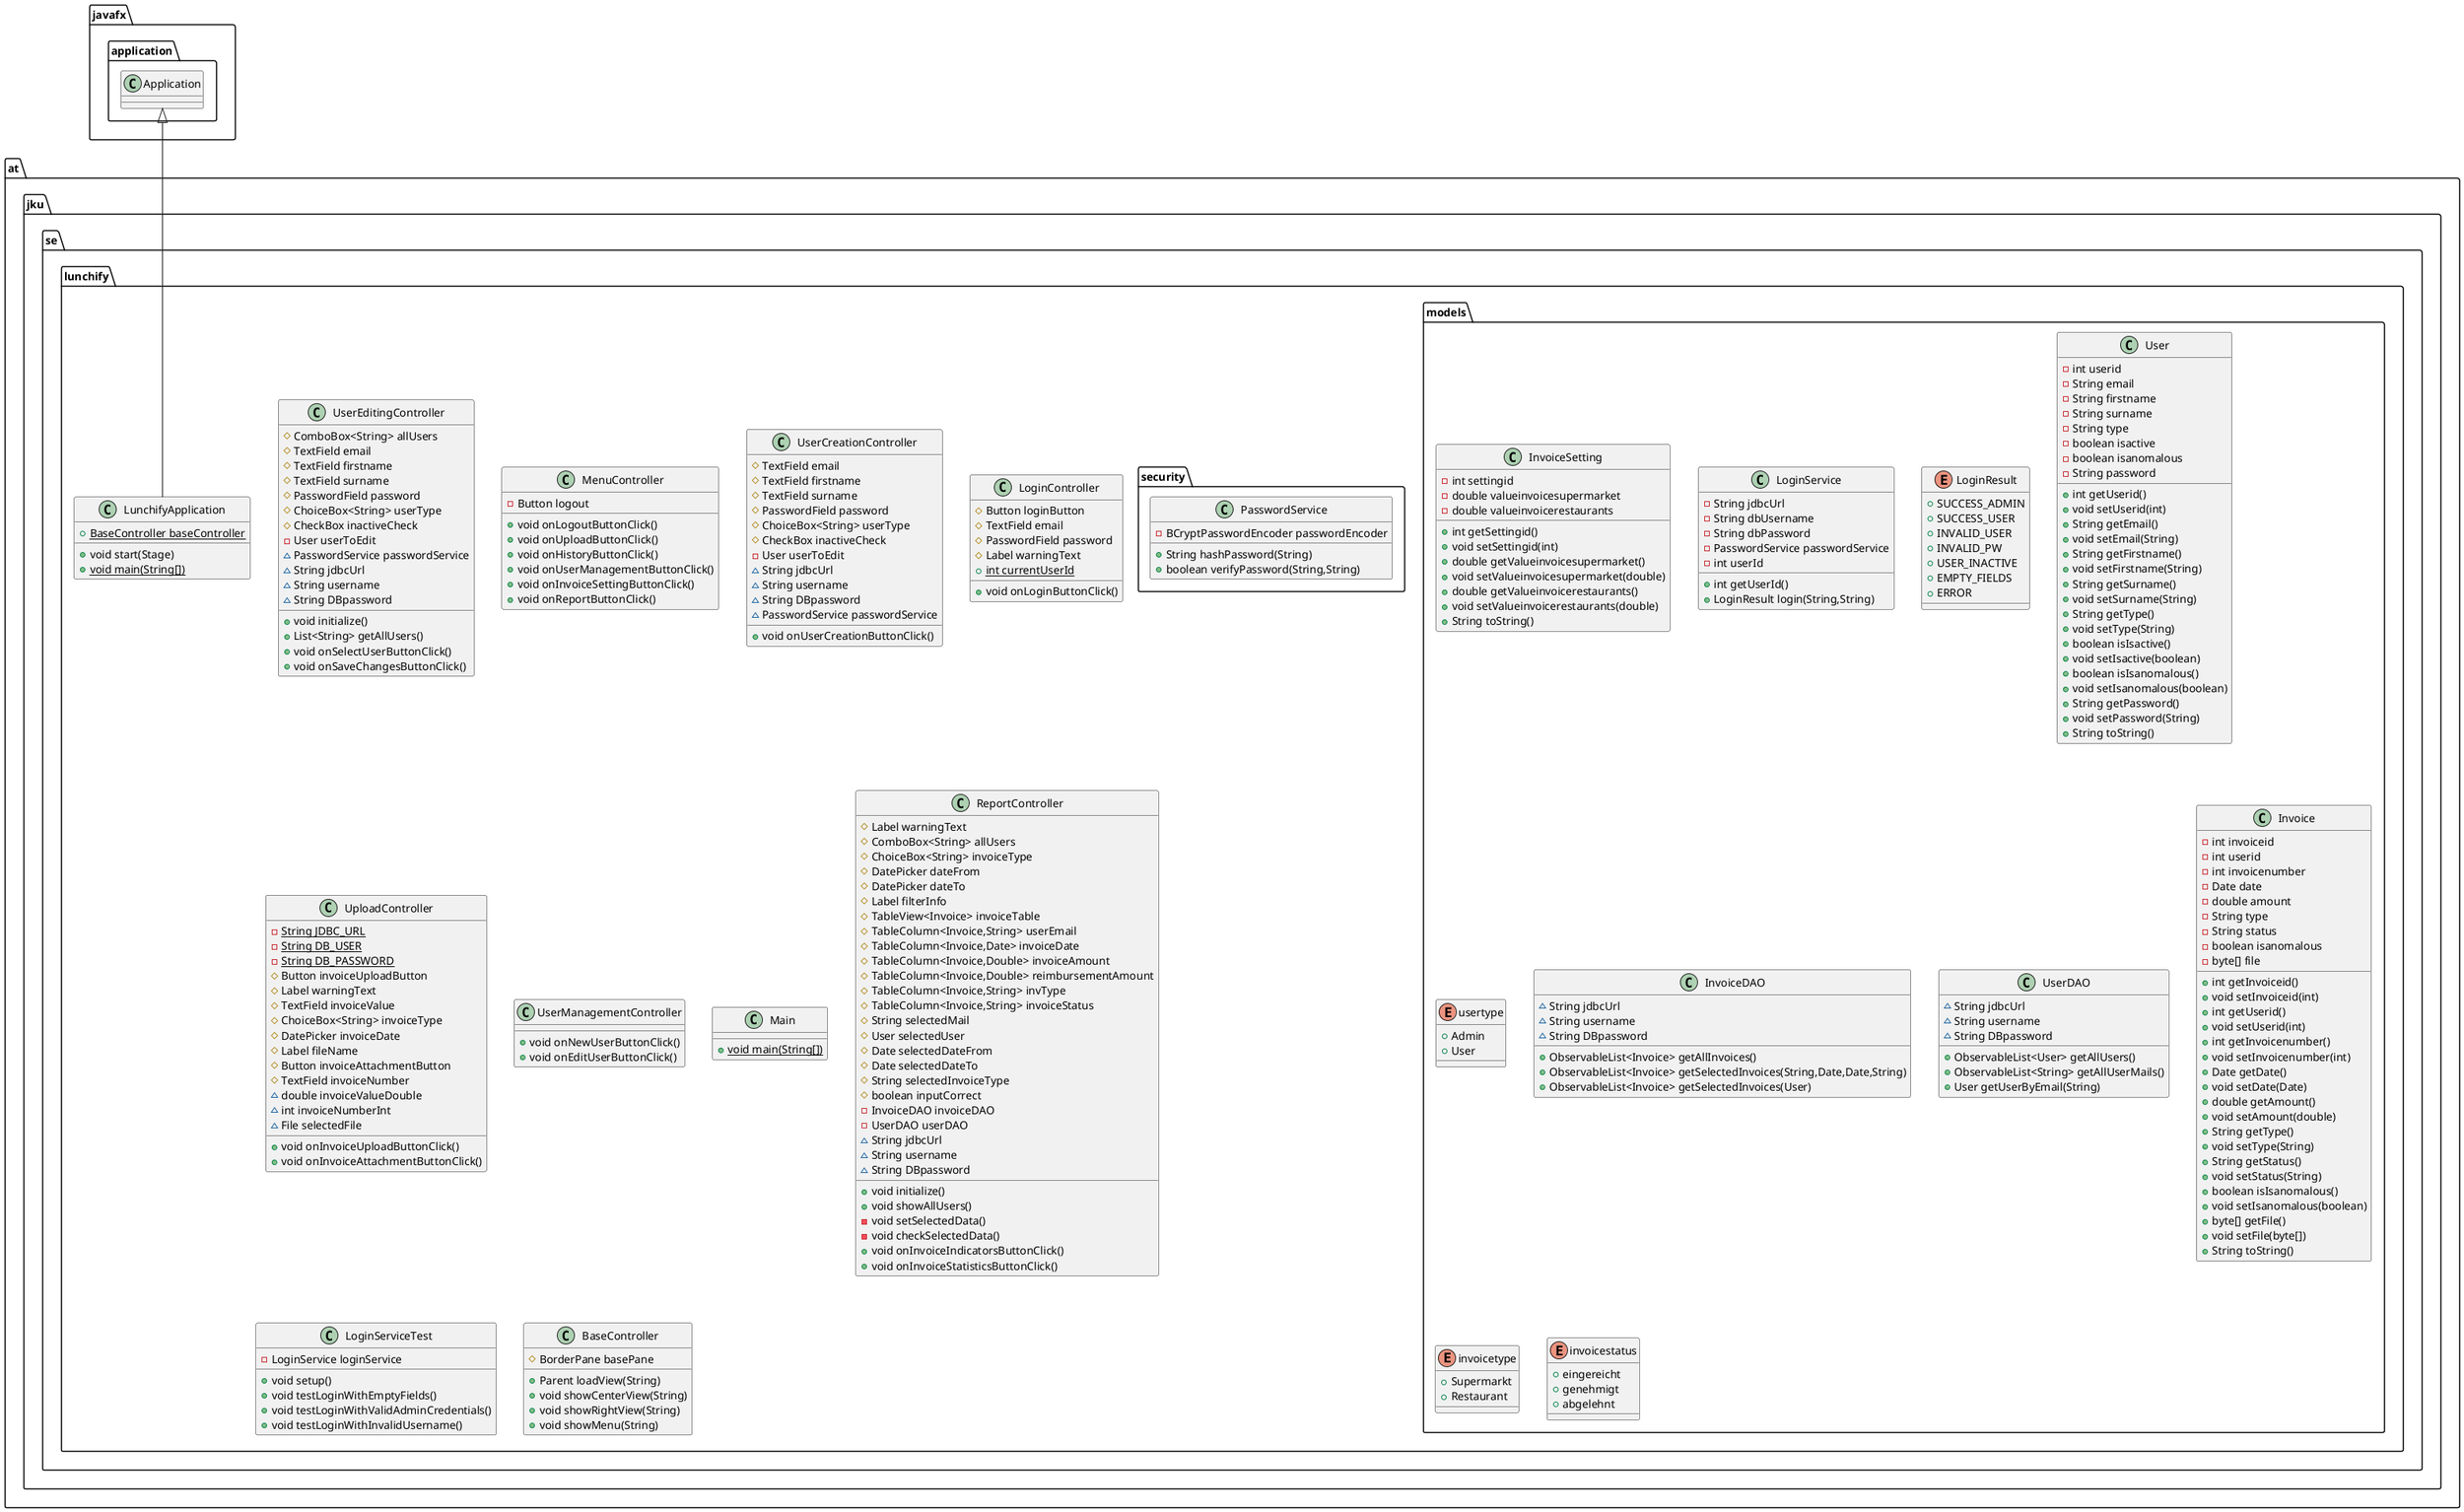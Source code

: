 @startuml
class at.jku.se.lunchify.models.InvoiceSetting {
- int settingid
- double valueinvoicesupermarket
- double valueinvoicerestaurants
+ int getSettingid()
+ void setSettingid(int)
+ double getValueinvoicesupermarket()
+ void setValueinvoicesupermarket(double)
+ double getValueinvoicerestaurants()
+ void setValueinvoicerestaurants(double)
+ String toString()
}


class at.jku.se.lunchify.models.LoginService {
- String jdbcUrl
- String dbUsername
- String dbPassword
- PasswordService passwordService
- int userId
+ int getUserId()
+ LoginResult login(String,String)
}


enum at.jku.se.lunchify.models.LoginResult {
+  SUCCESS_ADMIN
+  SUCCESS_USER
+  INVALID_USER
+  INVALID_PW
+  USER_INACTIVE
+  EMPTY_FIELDS
+  ERROR
}

class at.jku.se.lunchify.UserEditingController {
# ComboBox<String> allUsers
# TextField email
# TextField firstname
# TextField surname
# PasswordField password
# ChoiceBox<String> userType
# CheckBox inactiveCheck
- User userToEdit
~ PasswordService passwordService
~ String jdbcUrl
~ String username
~ String DBpassword
+ void initialize()
+ List<String> getAllUsers()
+ void onSelectUserButtonClick()
+ void onSaveChangesButtonClick()
}


class at.jku.se.lunchify.LunchifyApplication {
+ {static} BaseController baseController
+ void start(Stage)
+ {static} void main(String[])
}


class at.jku.se.lunchify.models.User {
- int userid
- String email
- String firstname
- String surname
- String type
- boolean isactive
- boolean isanomalous
- String password
+ int getUserid()
+ void setUserid(int)
+ String getEmail()
+ void setEmail(String)
+ String getFirstname()
+ void setFirstname(String)
+ String getSurname()
+ void setSurname(String)
+ String getType()
+ void setType(String)
+ boolean isIsactive()
+ void setIsactive(boolean)
+ boolean isIsanomalous()
+ void setIsanomalous(boolean)
+ String getPassword()
+ void setPassword(String)
+ String toString()
}


enum at.jku.se.lunchify.models.usertype {
+  Admin
+  User
}

class at.jku.se.lunchify.MenuController {
- Button logout
+ void onLogoutButtonClick()
+ void onUploadButtonClick()
+ void onHistoryButtonClick()
+ void onUserManagementButtonClick()
+ void onInvoiceSettingButtonClick()
+ void onReportButtonClick()
}


class at.jku.se.lunchify.models.InvoiceDAO {
~ String jdbcUrl
~ String username
~ String DBpassword
+ ObservableList<Invoice> getAllInvoices()
+ ObservableList<Invoice> getSelectedInvoices(String,Date,Date,String)
+ ObservableList<Invoice> getSelectedInvoices(User)
}


class at.jku.se.lunchify.models.UserDAO {
~ String jdbcUrl
~ String username
~ String DBpassword
+ ObservableList<User> getAllUsers()
+ ObservableList<String> getAllUserMails()
+ User getUserByEmail(String)
}


class at.jku.se.lunchify.UserCreationController {
# TextField email
# TextField firstname
# TextField surname
# PasswordField password
# ChoiceBox<String> userType
# CheckBox inactiveCheck
- User userToEdit
~ String jdbcUrl
~ String username
~ String DBpassword
~ PasswordService passwordService
+ void onUserCreationButtonClick()
}


class at.jku.se.lunchify.LoginController {
# Button loginButton
# TextField email
# PasswordField password
# Label warningText
+ {static} int currentUserId
+ void onLoginButtonClick()
}


class at.jku.se.lunchify.UploadController {
- {static} String JDBC_URL
- {static} String DB_USER
- {static} String DB_PASSWORD
# Button invoiceUploadButton
# Label warningText
# TextField invoiceValue
# ChoiceBox<String> invoiceType
# DatePicker invoiceDate
# Label fileName
# Button invoiceAttachmentButton
# TextField invoiceNumber
~ double invoiceValueDouble
~ int invoiceNumberInt
~ File selectedFile
+ void onInvoiceUploadButtonClick()
+ void onInvoiceAttachmentButtonClick()
}


class at.jku.se.lunchify.security.PasswordService {
- BCryptPasswordEncoder passwordEncoder
+ String hashPassword(String)
+ boolean verifyPassword(String,String)
}


class at.jku.se.lunchify.models.Invoice {
- int invoiceid
- int userid
- int invoicenumber
- Date date
- double amount
- String type
- String status
- boolean isanomalous
- byte[] file
+ int getInvoiceid()
+ void setInvoiceid(int)
+ int getUserid()
+ void setUserid(int)
+ int getInvoicenumber()
+ void setInvoicenumber(int)
+ Date getDate()
+ void setDate(Date)
+ double getAmount()
+ void setAmount(double)
+ String getType()
+ void setType(String)
+ String getStatus()
+ void setStatus(String)
+ boolean isIsanomalous()
+ void setIsanomalous(boolean)
+ byte[] getFile()
+ void setFile(byte[])
+ String toString()
}


enum at.jku.se.lunchify.models.invoicetype {
+  Supermarkt
+  Restaurant
}

enum at.jku.se.lunchify.models.invoicestatus {
+  eingereicht
+  genehmigt
+  abgelehnt
}

class at.jku.se.lunchify.UserManagementController {
+ void onNewUserButtonClick()
+ void onEditUserButtonClick()
}

class at.jku.se.lunchify.Main {
+ {static} void main(String[])
}

class at.jku.se.lunchify.ReportController {
# Label warningText
# ComboBox<String> allUsers
# ChoiceBox<String> invoiceType
# DatePicker dateFrom
# DatePicker dateTo
# Label filterInfo
# TableView<Invoice> invoiceTable
# TableColumn<Invoice,String> userEmail
# TableColumn<Invoice,Date> invoiceDate
# TableColumn<Invoice,Double> invoiceAmount
# TableColumn<Invoice,Double> reimbursementAmount
# TableColumn<Invoice,String> invType
# TableColumn<Invoice,String> invoiceStatus
# String selectedMail
# User selectedUser
# Date selectedDateFrom
# Date selectedDateTo
# String selectedInvoiceType
# boolean inputCorrect
- InvoiceDAO invoiceDAO
- UserDAO userDAO
~ String jdbcUrl
~ String username
~ String DBpassword
+ void initialize()
+ void showAllUsers()
- void setSelectedData()
- void checkSelectedData()
+ void onInvoiceIndicatorsButtonClick()
+ void onInvoiceStatisticsButtonClick()
}


class at.jku.se.lunchify.LoginServiceTest {
- LoginService loginService
+ void setup()
+ void testLoginWithEmptyFields()
+ void testLoginWithValidAdminCredentials()
+ void testLoginWithInvalidUsername()
}


class at.jku.se.lunchify.BaseController {
# BorderPane basePane
+ Parent loadView(String)
+ void showCenterView(String)
+ void showRightView(String)
+ void showMenu(String)
}




javafx.application.Application <|-- at.jku.se.lunchify.LunchifyApplication
@enduml
